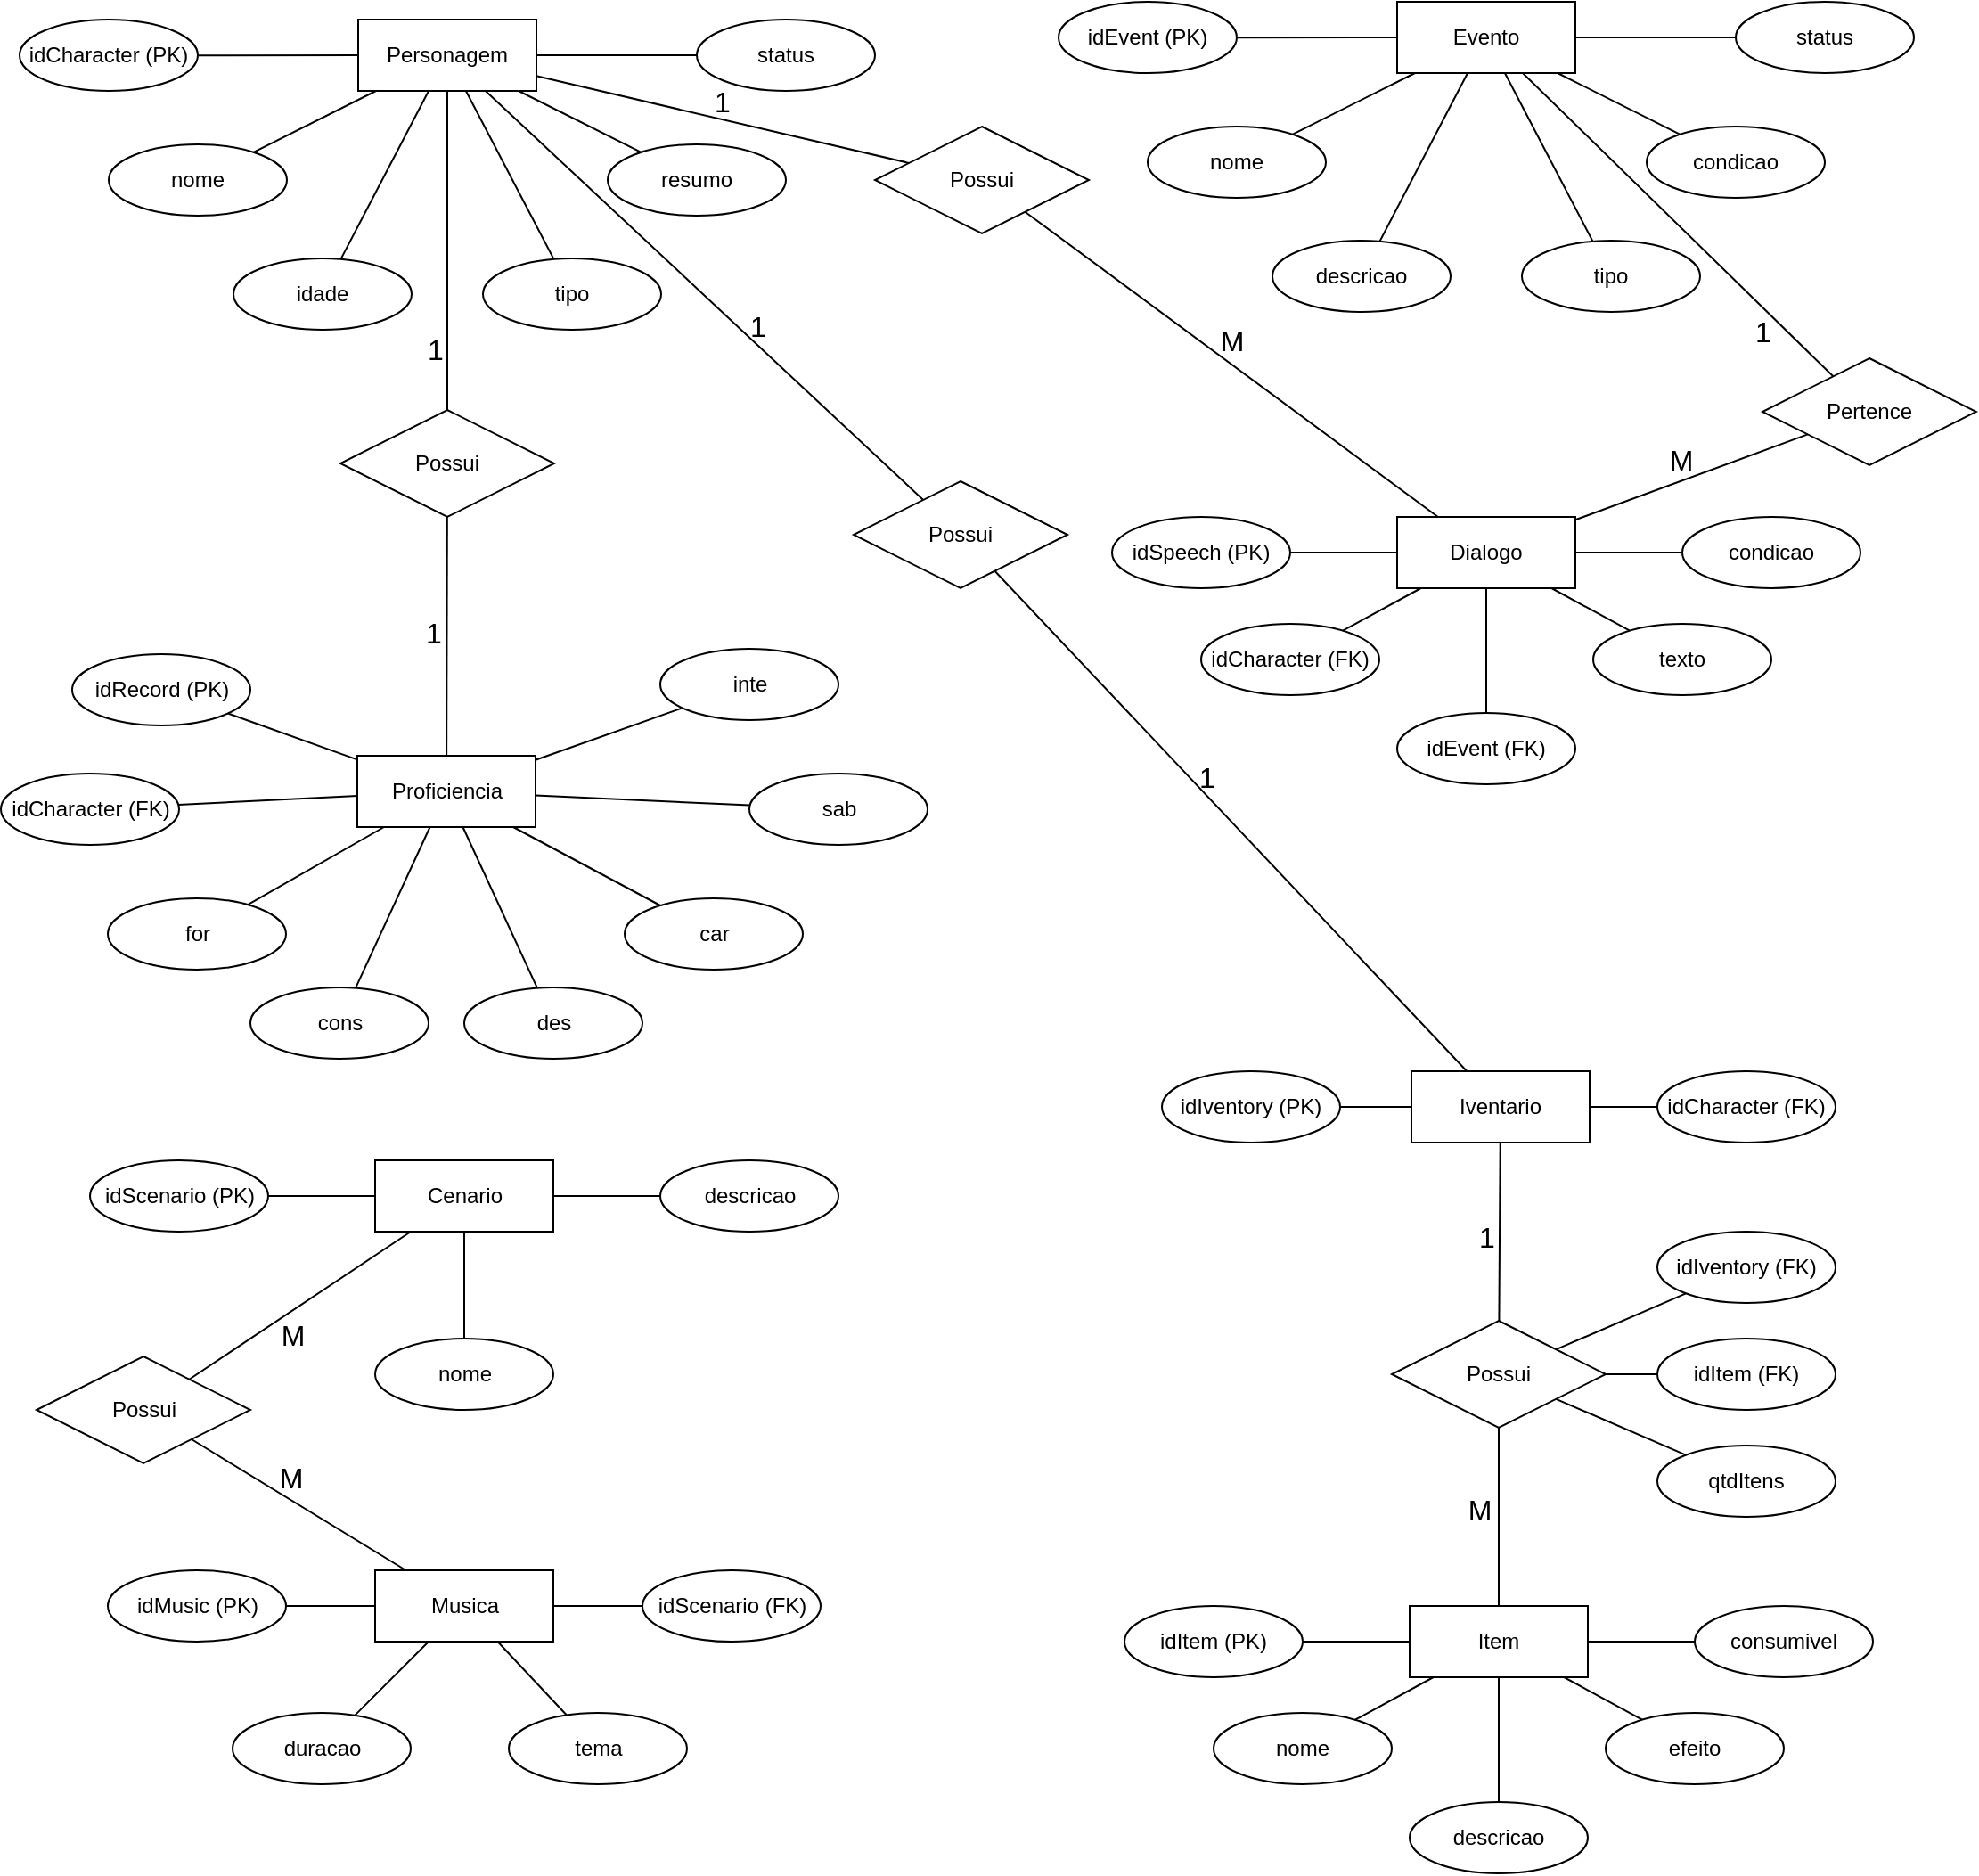 <mxfile version="22.0.3" type="device">
  <diagram name="Página-1" id="5NMcBoD9xluHxUGKGJME">
    <mxGraphModel dx="1415" dy="1404" grid="1" gridSize="10" guides="1" tooltips="1" connect="1" arrows="1" fold="1" page="1" pageScale="1" pageWidth="583" pageHeight="827" math="0" shadow="0">
      <root>
        <mxCell id="0" />
        <mxCell id="1" parent="0" />
        <mxCell id="fhPOaMHas8F5NW810UET-1" value="Personagem" style="whiteSpace=wrap;html=1;align=center;" vertex="1" parent="1">
          <mxGeometry x="242" y="60" width="100" height="40" as="geometry" />
        </mxCell>
        <mxCell id="fhPOaMHas8F5NW810UET-3" value="idCharacter (PK)" style="ellipse;whiteSpace=wrap;html=1;align=center;" vertex="1" parent="1">
          <mxGeometry x="52" y="60" width="100" height="40" as="geometry" />
        </mxCell>
        <mxCell id="fhPOaMHas8F5NW810UET-4" value="tipo" style="ellipse;whiteSpace=wrap;html=1;align=center;" vertex="1" parent="1">
          <mxGeometry x="312" y="194" width="100" height="40" as="geometry" />
        </mxCell>
        <mxCell id="fhPOaMHas8F5NW810UET-5" value="nome" style="ellipse;whiteSpace=wrap;html=1;align=center;" vertex="1" parent="1">
          <mxGeometry x="102" y="130" width="100" height="40" as="geometry" />
        </mxCell>
        <mxCell id="fhPOaMHas8F5NW810UET-6" value="idade" style="ellipse;whiteSpace=wrap;html=1;align=center;" vertex="1" parent="1">
          <mxGeometry x="172" y="194" width="100" height="40" as="geometry" />
        </mxCell>
        <mxCell id="fhPOaMHas8F5NW810UET-7" value="resumo" style="ellipse;whiteSpace=wrap;html=1;align=center;" vertex="1" parent="1">
          <mxGeometry x="382" y="130" width="100" height="40" as="geometry" />
        </mxCell>
        <mxCell id="fhPOaMHas8F5NW810UET-8" value="status" style="ellipse;whiteSpace=wrap;html=1;align=center;" vertex="1" parent="1">
          <mxGeometry x="432" y="60" width="100" height="40" as="geometry" />
        </mxCell>
        <mxCell id="fhPOaMHas8F5NW810UET-11" value="" style="endArrow=none;html=1;rounded=0;" edge="1" parent="1" source="fhPOaMHas8F5NW810UET-3" target="fhPOaMHas8F5NW810UET-1">
          <mxGeometry relative="1" as="geometry">
            <mxPoint x="202" y="200" as="sourcePoint" />
            <mxPoint x="362" y="200" as="targetPoint" />
          </mxGeometry>
        </mxCell>
        <mxCell id="fhPOaMHas8F5NW810UET-13" value="" style="endArrow=none;html=1;rounded=0;" edge="1" parent="1" source="fhPOaMHas8F5NW810UET-5" target="fhPOaMHas8F5NW810UET-1">
          <mxGeometry relative="1" as="geometry">
            <mxPoint x="162" y="90" as="sourcePoint" />
            <mxPoint x="252" y="90" as="targetPoint" />
          </mxGeometry>
        </mxCell>
        <mxCell id="fhPOaMHas8F5NW810UET-14" value="" style="endArrow=none;html=1;rounded=0;" edge="1" parent="1" source="fhPOaMHas8F5NW810UET-7" target="fhPOaMHas8F5NW810UET-1">
          <mxGeometry relative="1" as="geometry">
            <mxPoint x="172" y="100" as="sourcePoint" />
            <mxPoint x="262" y="100" as="targetPoint" />
          </mxGeometry>
        </mxCell>
        <mxCell id="fhPOaMHas8F5NW810UET-15" value="" style="endArrow=none;html=1;rounded=0;" edge="1" parent="1" source="fhPOaMHas8F5NW810UET-6" target="fhPOaMHas8F5NW810UET-1">
          <mxGeometry relative="1" as="geometry">
            <mxPoint x="182" y="110" as="sourcePoint" />
            <mxPoint x="272" y="110" as="targetPoint" />
          </mxGeometry>
        </mxCell>
        <mxCell id="fhPOaMHas8F5NW810UET-16" value="" style="endArrow=none;html=1;rounded=0;" edge="1" parent="1" source="fhPOaMHas8F5NW810UET-4" target="fhPOaMHas8F5NW810UET-1">
          <mxGeometry relative="1" as="geometry">
            <mxPoint x="192" y="120" as="sourcePoint" />
            <mxPoint x="282" y="120" as="targetPoint" />
          </mxGeometry>
        </mxCell>
        <mxCell id="fhPOaMHas8F5NW810UET-17" value="" style="endArrow=none;html=1;rounded=0;" edge="1" parent="1" source="fhPOaMHas8F5NW810UET-8" target="fhPOaMHas8F5NW810UET-1">
          <mxGeometry relative="1" as="geometry">
            <mxPoint x="202" y="130" as="sourcePoint" />
            <mxPoint x="292" y="130" as="targetPoint" />
          </mxGeometry>
        </mxCell>
        <mxCell id="fhPOaMHas8F5NW810UET-18" value="Proficiencia" style="whiteSpace=wrap;html=1;align=center;" vertex="1" parent="1">
          <mxGeometry x="241.5" y="473" width="100" height="40" as="geometry" />
        </mxCell>
        <mxCell id="fhPOaMHas8F5NW810UET-19" value="Cenario" style="whiteSpace=wrap;html=1;align=center;" vertex="1" parent="1">
          <mxGeometry x="251.5" y="700" width="100" height="40" as="geometry" />
        </mxCell>
        <mxCell id="fhPOaMHas8F5NW810UET-20" value="Musica" style="whiteSpace=wrap;html=1;align=center;" vertex="1" parent="1">
          <mxGeometry x="251.5" y="930" width="100" height="40" as="geometry" />
        </mxCell>
        <mxCell id="fhPOaMHas8F5NW810UET-21" value="Evento" style="whiteSpace=wrap;html=1;align=center;" vertex="1" parent="1">
          <mxGeometry x="825" y="50" width="100" height="40" as="geometry" />
        </mxCell>
        <mxCell id="fhPOaMHas8F5NW810UET-22" value="Dialogo" style="whiteSpace=wrap;html=1;align=center;" vertex="1" parent="1">
          <mxGeometry x="825" y="339" width="100" height="40" as="geometry" />
        </mxCell>
        <mxCell id="fhPOaMHas8F5NW810UET-23" value="Iventario" style="whiteSpace=wrap;html=1;align=center;" vertex="1" parent="1">
          <mxGeometry x="833" y="650" width="100" height="40" as="geometry" />
        </mxCell>
        <mxCell id="fhPOaMHas8F5NW810UET-24" value="Item" style="whiteSpace=wrap;html=1;align=center;" vertex="1" parent="1">
          <mxGeometry x="832" y="950" width="100" height="40" as="geometry" />
        </mxCell>
        <mxCell id="fhPOaMHas8F5NW810UET-25" value="idRecord (PK)" style="ellipse;whiteSpace=wrap;html=1;align=center;" vertex="1" parent="1">
          <mxGeometry x="81.5" y="416" width="100" height="40" as="geometry" />
        </mxCell>
        <mxCell id="fhPOaMHas8F5NW810UET-26" value="idCharacter (FK)" style="ellipse;whiteSpace=wrap;html=1;align=center;" vertex="1" parent="1">
          <mxGeometry x="41.5" y="483" width="100" height="40" as="geometry" />
        </mxCell>
        <mxCell id="fhPOaMHas8F5NW810UET-27" value="for" style="ellipse;whiteSpace=wrap;html=1;align=center;" vertex="1" parent="1">
          <mxGeometry x="101.5" y="553" width="100" height="40" as="geometry" />
        </mxCell>
        <mxCell id="fhPOaMHas8F5NW810UET-28" value="cons" style="ellipse;whiteSpace=wrap;html=1;align=center;" vertex="1" parent="1">
          <mxGeometry x="181.5" y="603" width="100" height="40" as="geometry" />
        </mxCell>
        <mxCell id="fhPOaMHas8F5NW810UET-29" value="inte" style="ellipse;whiteSpace=wrap;html=1;align=center;" vertex="1" parent="1">
          <mxGeometry x="411.5" y="413" width="100" height="40" as="geometry" />
        </mxCell>
        <mxCell id="fhPOaMHas8F5NW810UET-30" value="sab" style="ellipse;whiteSpace=wrap;html=1;align=center;" vertex="1" parent="1">
          <mxGeometry x="461.5" y="483" width="100" height="40" as="geometry" />
        </mxCell>
        <mxCell id="fhPOaMHas8F5NW810UET-31" value="car" style="ellipse;whiteSpace=wrap;html=1;align=center;" vertex="1" parent="1">
          <mxGeometry x="391.5" y="553" width="100" height="40" as="geometry" />
        </mxCell>
        <mxCell id="fhPOaMHas8F5NW810UET-32" value="des" style="ellipse;whiteSpace=wrap;html=1;align=center;" vertex="1" parent="1">
          <mxGeometry x="301.5" y="603" width="100" height="40" as="geometry" />
        </mxCell>
        <mxCell id="fhPOaMHas8F5NW810UET-33" value="" style="endArrow=none;html=1;rounded=0;" edge="1" parent="1" source="fhPOaMHas8F5NW810UET-25" target="fhPOaMHas8F5NW810UET-18">
          <mxGeometry relative="1" as="geometry">
            <mxPoint x="241.5" y="297" as="sourcePoint" />
            <mxPoint x="291.5" y="203" as="targetPoint" />
          </mxGeometry>
        </mxCell>
        <mxCell id="fhPOaMHas8F5NW810UET-34" value="" style="endArrow=none;html=1;rounded=0;" edge="1" parent="1" source="fhPOaMHas8F5NW810UET-27" target="fhPOaMHas8F5NW810UET-18">
          <mxGeometry relative="1" as="geometry">
            <mxPoint x="179.5" y="459" as="sourcePoint" />
            <mxPoint x="251.5" y="485" as="targetPoint" />
          </mxGeometry>
        </mxCell>
        <mxCell id="fhPOaMHas8F5NW810UET-35" value="" style="endArrow=none;html=1;rounded=0;" edge="1" parent="1" source="fhPOaMHas8F5NW810UET-28" target="fhPOaMHas8F5NW810UET-18">
          <mxGeometry relative="1" as="geometry">
            <mxPoint x="189.5" y="469" as="sourcePoint" />
            <mxPoint x="261.5" y="495" as="targetPoint" />
          </mxGeometry>
        </mxCell>
        <mxCell id="fhPOaMHas8F5NW810UET-36" value="" style="endArrow=none;html=1;rounded=0;" edge="1" parent="1" source="fhPOaMHas8F5NW810UET-32" target="fhPOaMHas8F5NW810UET-18">
          <mxGeometry relative="1" as="geometry">
            <mxPoint x="199.5" y="479" as="sourcePoint" />
            <mxPoint x="271.5" y="505" as="targetPoint" />
          </mxGeometry>
        </mxCell>
        <mxCell id="fhPOaMHas8F5NW810UET-37" value="" style="endArrow=none;html=1;rounded=0;" edge="1" parent="1" source="fhPOaMHas8F5NW810UET-31" target="fhPOaMHas8F5NW810UET-18">
          <mxGeometry relative="1" as="geometry">
            <mxPoint x="209.5" y="489" as="sourcePoint" />
            <mxPoint x="281.5" y="515" as="targetPoint" />
          </mxGeometry>
        </mxCell>
        <mxCell id="fhPOaMHas8F5NW810UET-38" value="" style="endArrow=none;html=1;rounded=0;" edge="1" parent="1" source="fhPOaMHas8F5NW810UET-30" target="fhPOaMHas8F5NW810UET-18">
          <mxGeometry relative="1" as="geometry">
            <mxPoint x="219.5" y="499" as="sourcePoint" />
            <mxPoint x="291.5" y="525" as="targetPoint" />
          </mxGeometry>
        </mxCell>
        <mxCell id="fhPOaMHas8F5NW810UET-39" value="" style="endArrow=none;html=1;rounded=0;" edge="1" parent="1" source="fhPOaMHas8F5NW810UET-29" target="fhPOaMHas8F5NW810UET-18">
          <mxGeometry relative="1" as="geometry">
            <mxPoint x="229.5" y="509" as="sourcePoint" />
            <mxPoint x="301.5" y="535" as="targetPoint" />
          </mxGeometry>
        </mxCell>
        <mxCell id="fhPOaMHas8F5NW810UET-40" value="" style="endArrow=none;html=1;rounded=0;" edge="1" parent="1" source="fhPOaMHas8F5NW810UET-26" target="fhPOaMHas8F5NW810UET-18">
          <mxGeometry relative="1" as="geometry">
            <mxPoint x="239.5" y="519" as="sourcePoint" />
            <mxPoint x="311.5" y="545" as="targetPoint" />
          </mxGeometry>
        </mxCell>
        <mxCell id="fhPOaMHas8F5NW810UET-41" value="idScenario (PK)" style="ellipse;whiteSpace=wrap;html=1;align=center;" vertex="1" parent="1">
          <mxGeometry x="91.5" y="700" width="100" height="40" as="geometry" />
        </mxCell>
        <mxCell id="fhPOaMHas8F5NW810UET-42" value="descricao" style="ellipse;whiteSpace=wrap;html=1;align=center;" vertex="1" parent="1">
          <mxGeometry x="411.5" y="700" width="100" height="40" as="geometry" />
        </mxCell>
        <mxCell id="fhPOaMHas8F5NW810UET-43" value="nome" style="ellipse;whiteSpace=wrap;html=1;align=center;" vertex="1" parent="1">
          <mxGeometry x="251.5" y="800" width="100" height="40" as="geometry" />
        </mxCell>
        <mxCell id="fhPOaMHas8F5NW810UET-44" value="" style="endArrow=none;html=1;rounded=0;" edge="1" parent="1" source="fhPOaMHas8F5NW810UET-41" target="fhPOaMHas8F5NW810UET-19">
          <mxGeometry relative="1" as="geometry">
            <mxPoint x="260.5" y="560" as="sourcePoint" />
            <mxPoint x="302.5" y="470" as="targetPoint" />
          </mxGeometry>
        </mxCell>
        <mxCell id="fhPOaMHas8F5NW810UET-45" value="" style="endArrow=none;html=1;rounded=0;" edge="1" parent="1" source="fhPOaMHas8F5NW810UET-43" target="fhPOaMHas8F5NW810UET-19">
          <mxGeometry relative="1" as="geometry">
            <mxPoint x="270.5" y="570" as="sourcePoint" />
            <mxPoint x="312.5" y="480" as="targetPoint" />
          </mxGeometry>
        </mxCell>
        <mxCell id="fhPOaMHas8F5NW810UET-46" value="" style="endArrow=none;html=1;rounded=0;" edge="1" parent="1" source="fhPOaMHas8F5NW810UET-42" target="fhPOaMHas8F5NW810UET-19">
          <mxGeometry relative="1" as="geometry">
            <mxPoint x="280.5" y="580" as="sourcePoint" />
            <mxPoint x="322.5" y="490" as="targetPoint" />
          </mxGeometry>
        </mxCell>
        <mxCell id="fhPOaMHas8F5NW810UET-47" value="duracao" style="ellipse;whiteSpace=wrap;html=1;align=center;" vertex="1" parent="1">
          <mxGeometry x="171.5" y="1010" width="100" height="40" as="geometry" />
        </mxCell>
        <mxCell id="fhPOaMHas8F5NW810UET-48" value="tema" style="ellipse;whiteSpace=wrap;html=1;align=center;" vertex="1" parent="1">
          <mxGeometry x="326.5" y="1010" width="100" height="40" as="geometry" />
        </mxCell>
        <mxCell id="fhPOaMHas8F5NW810UET-49" value="idScenario (FK)" style="ellipse;whiteSpace=wrap;html=1;align=center;" vertex="1" parent="1">
          <mxGeometry x="401.5" y="930" width="100" height="40" as="geometry" />
        </mxCell>
        <mxCell id="fhPOaMHas8F5NW810UET-50" value="idMusic (PK)" style="ellipse;whiteSpace=wrap;html=1;align=center;" vertex="1" parent="1">
          <mxGeometry x="101.5" y="930" width="100" height="40" as="geometry" />
        </mxCell>
        <mxCell id="fhPOaMHas8F5NW810UET-51" value="" style="endArrow=none;html=1;rounded=0;" edge="1" parent="1" source="fhPOaMHas8F5NW810UET-20" target="fhPOaMHas8F5NW810UET-50">
          <mxGeometry relative="1" as="geometry">
            <mxPoint x="291.5" y="1100" as="sourcePoint" />
            <mxPoint x="201.5" y="1100" as="targetPoint" />
          </mxGeometry>
        </mxCell>
        <mxCell id="fhPOaMHas8F5NW810UET-52" value="" style="endArrow=none;html=1;rounded=0;" edge="1" parent="1" source="fhPOaMHas8F5NW810UET-20" target="fhPOaMHas8F5NW810UET-47">
          <mxGeometry relative="1" as="geometry">
            <mxPoint x="301.5" y="1110" as="sourcePoint" />
            <mxPoint x="211.5" y="1110" as="targetPoint" />
          </mxGeometry>
        </mxCell>
        <mxCell id="fhPOaMHas8F5NW810UET-53" value="" style="endArrow=none;html=1;rounded=0;" edge="1" parent="1" source="fhPOaMHas8F5NW810UET-20" target="fhPOaMHas8F5NW810UET-48">
          <mxGeometry relative="1" as="geometry">
            <mxPoint x="311.5" y="1120" as="sourcePoint" />
            <mxPoint x="221.5" y="1120" as="targetPoint" />
          </mxGeometry>
        </mxCell>
        <mxCell id="fhPOaMHas8F5NW810UET-54" value="" style="endArrow=none;html=1;rounded=0;" edge="1" parent="1" source="fhPOaMHas8F5NW810UET-20" target="fhPOaMHas8F5NW810UET-49">
          <mxGeometry relative="1" as="geometry">
            <mxPoint x="321.5" y="1130" as="sourcePoint" />
            <mxPoint x="231.5" y="1130" as="targetPoint" />
          </mxGeometry>
        </mxCell>
        <mxCell id="fhPOaMHas8F5NW810UET-55" value="idEvent (PK)" style="ellipse;whiteSpace=wrap;html=1;align=center;" vertex="1" parent="1">
          <mxGeometry x="635" y="50" width="100" height="40" as="geometry" />
        </mxCell>
        <mxCell id="fhPOaMHas8F5NW810UET-56" value="tipo" style="ellipse;whiteSpace=wrap;html=1;align=center;" vertex="1" parent="1">
          <mxGeometry x="895" y="184" width="100" height="40" as="geometry" />
        </mxCell>
        <mxCell id="fhPOaMHas8F5NW810UET-57" value="nome" style="ellipse;whiteSpace=wrap;html=1;align=center;" vertex="1" parent="1">
          <mxGeometry x="685" y="120" width="100" height="40" as="geometry" />
        </mxCell>
        <mxCell id="fhPOaMHas8F5NW810UET-58" value="descricao" style="ellipse;whiteSpace=wrap;html=1;align=center;" vertex="1" parent="1">
          <mxGeometry x="755" y="184" width="100" height="40" as="geometry" />
        </mxCell>
        <mxCell id="fhPOaMHas8F5NW810UET-59" value="condicao" style="ellipse;whiteSpace=wrap;html=1;align=center;" vertex="1" parent="1">
          <mxGeometry x="965" y="120" width="100" height="40" as="geometry" />
        </mxCell>
        <mxCell id="fhPOaMHas8F5NW810UET-60" value="status" style="ellipse;whiteSpace=wrap;html=1;align=center;" vertex="1" parent="1">
          <mxGeometry x="1015" y="50" width="100" height="40" as="geometry" />
        </mxCell>
        <mxCell id="fhPOaMHas8F5NW810UET-61" value="" style="endArrow=none;html=1;rounded=0;" edge="1" parent="1" source="fhPOaMHas8F5NW810UET-55" target="fhPOaMHas8F5NW810UET-21">
          <mxGeometry relative="1" as="geometry">
            <mxPoint x="785" y="190" as="sourcePoint" />
            <mxPoint x="825" y="70" as="targetPoint" />
          </mxGeometry>
        </mxCell>
        <mxCell id="fhPOaMHas8F5NW810UET-62" value="" style="endArrow=none;html=1;rounded=0;" edge="1" parent="1" source="fhPOaMHas8F5NW810UET-57" target="fhPOaMHas8F5NW810UET-21">
          <mxGeometry relative="1" as="geometry">
            <mxPoint x="745" y="80" as="sourcePoint" />
            <mxPoint x="835" y="90" as="targetPoint" />
          </mxGeometry>
        </mxCell>
        <mxCell id="fhPOaMHas8F5NW810UET-63" value="" style="endArrow=none;html=1;rounded=0;" edge="1" parent="1" source="fhPOaMHas8F5NW810UET-59" target="fhPOaMHas8F5NW810UET-21">
          <mxGeometry relative="1" as="geometry">
            <mxPoint x="755" y="90" as="sourcePoint" />
            <mxPoint x="915" y="90" as="targetPoint" />
          </mxGeometry>
        </mxCell>
        <mxCell id="fhPOaMHas8F5NW810UET-64" value="" style="endArrow=none;html=1;rounded=0;" edge="1" parent="1" source="fhPOaMHas8F5NW810UET-58" target="fhPOaMHas8F5NW810UET-21">
          <mxGeometry relative="1" as="geometry">
            <mxPoint x="765" y="100" as="sourcePoint" />
            <mxPoint x="865" y="90" as="targetPoint" />
          </mxGeometry>
        </mxCell>
        <mxCell id="fhPOaMHas8F5NW810UET-65" value="" style="endArrow=none;html=1;rounded=0;" edge="1" parent="1" source="fhPOaMHas8F5NW810UET-56" target="fhPOaMHas8F5NW810UET-21">
          <mxGeometry relative="1" as="geometry">
            <mxPoint x="775" y="110" as="sourcePoint" />
            <mxPoint x="885" y="90" as="targetPoint" />
          </mxGeometry>
        </mxCell>
        <mxCell id="fhPOaMHas8F5NW810UET-66" value="" style="endArrow=none;html=1;rounded=0;" edge="1" parent="1" source="fhPOaMHas8F5NW810UET-60" target="fhPOaMHas8F5NW810UET-21">
          <mxGeometry relative="1" as="geometry">
            <mxPoint x="785" y="120" as="sourcePoint" />
            <mxPoint x="925" y="70" as="targetPoint" />
          </mxGeometry>
        </mxCell>
        <mxCell id="fhPOaMHas8F5NW810UET-67" value="idEvent (FK)" style="ellipse;whiteSpace=wrap;html=1;align=center;" vertex="1" parent="1">
          <mxGeometry x="825" y="449" width="100" height="40" as="geometry" />
        </mxCell>
        <mxCell id="fhPOaMHas8F5NW810UET-68" value="idSpeech (PK)" style="ellipse;whiteSpace=wrap;html=1;align=center;" vertex="1" parent="1">
          <mxGeometry x="665" y="339" width="100" height="40" as="geometry" />
        </mxCell>
        <mxCell id="fhPOaMHas8F5NW810UET-69" value="condicao" style="ellipse;whiteSpace=wrap;html=1;align=center;" vertex="1" parent="1">
          <mxGeometry x="985" y="339" width="100" height="40" as="geometry" />
        </mxCell>
        <mxCell id="fhPOaMHas8F5NW810UET-70" value="texto" style="ellipse;whiteSpace=wrap;html=1;align=center;" vertex="1" parent="1">
          <mxGeometry x="935" y="399" width="100" height="40" as="geometry" />
        </mxCell>
        <mxCell id="fhPOaMHas8F5NW810UET-71" value="idCharacter (FK)" style="ellipse;whiteSpace=wrap;html=1;align=center;" vertex="1" parent="1">
          <mxGeometry x="715" y="399" width="100" height="40" as="geometry" />
        </mxCell>
        <mxCell id="fhPOaMHas8F5NW810UET-72" value="" style="endArrow=none;html=1;rounded=0;" edge="1" parent="1" source="fhPOaMHas8F5NW810UET-68" target="fhPOaMHas8F5NW810UET-22">
          <mxGeometry relative="1" as="geometry">
            <mxPoint x="855" y="153" as="sourcePoint" />
            <mxPoint x="905" y="59" as="targetPoint" />
          </mxGeometry>
        </mxCell>
        <mxCell id="fhPOaMHas8F5NW810UET-73" value="" style="endArrow=none;html=1;rounded=0;" edge="1" parent="1" source="fhPOaMHas8F5NW810UET-71" target="fhPOaMHas8F5NW810UET-22">
          <mxGeometry relative="1" as="geometry">
            <mxPoint x="775" y="369" as="sourcePoint" />
            <mxPoint x="835" y="369" as="targetPoint" />
          </mxGeometry>
        </mxCell>
        <mxCell id="fhPOaMHas8F5NW810UET-74" value="" style="endArrow=none;html=1;rounded=0;" edge="1" parent="1" source="fhPOaMHas8F5NW810UET-67" target="fhPOaMHas8F5NW810UET-22">
          <mxGeometry relative="1" as="geometry">
            <mxPoint x="785" y="379" as="sourcePoint" />
            <mxPoint x="845" y="379" as="targetPoint" />
          </mxGeometry>
        </mxCell>
        <mxCell id="fhPOaMHas8F5NW810UET-75" value="" style="endArrow=none;html=1;rounded=0;" edge="1" parent="1" source="fhPOaMHas8F5NW810UET-70" target="fhPOaMHas8F5NW810UET-22">
          <mxGeometry relative="1" as="geometry">
            <mxPoint x="795" y="389" as="sourcePoint" />
            <mxPoint x="855" y="389" as="targetPoint" />
          </mxGeometry>
        </mxCell>
        <mxCell id="fhPOaMHas8F5NW810UET-76" value="" style="endArrow=none;html=1;rounded=0;" edge="1" parent="1" source="fhPOaMHas8F5NW810UET-69" target="fhPOaMHas8F5NW810UET-22">
          <mxGeometry relative="1" as="geometry">
            <mxPoint x="805" y="399" as="sourcePoint" />
            <mxPoint x="865" y="399" as="targetPoint" />
          </mxGeometry>
        </mxCell>
        <mxCell id="fhPOaMHas8F5NW810UET-78" value="descricao" style="ellipse;whiteSpace=wrap;html=1;align=center;" vertex="1" parent="1">
          <mxGeometry x="832" y="1060" width="100" height="40" as="geometry" />
        </mxCell>
        <mxCell id="fhPOaMHas8F5NW810UET-79" value="idItem (PK)" style="ellipse;whiteSpace=wrap;html=1;align=center;" vertex="1" parent="1">
          <mxGeometry x="672" y="950" width="100" height="40" as="geometry" />
        </mxCell>
        <mxCell id="fhPOaMHas8F5NW810UET-80" value="consumivel" style="ellipse;whiteSpace=wrap;html=1;align=center;" vertex="1" parent="1">
          <mxGeometry x="992" y="950" width="100" height="40" as="geometry" />
        </mxCell>
        <mxCell id="fhPOaMHas8F5NW810UET-81" value="efeito" style="ellipse;whiteSpace=wrap;html=1;align=center;" vertex="1" parent="1">
          <mxGeometry x="942" y="1010" width="100" height="40" as="geometry" />
        </mxCell>
        <mxCell id="fhPOaMHas8F5NW810UET-82" value="nome" style="ellipse;whiteSpace=wrap;html=1;align=center;" vertex="1" parent="1">
          <mxGeometry x="722" y="1010" width="100" height="40" as="geometry" />
        </mxCell>
        <mxCell id="fhPOaMHas8F5NW810UET-83" value="" style="endArrow=none;html=1;rounded=0;" edge="1" parent="1" source="fhPOaMHas8F5NW810UET-79" target="fhPOaMHas8F5NW810UET-24">
          <mxGeometry relative="1" as="geometry">
            <mxPoint x="862" y="764" as="sourcePoint" />
            <mxPoint x="832" y="970" as="targetPoint" />
          </mxGeometry>
        </mxCell>
        <mxCell id="fhPOaMHas8F5NW810UET-84" value="" style="endArrow=none;html=1;rounded=0;" edge="1" parent="1" source="fhPOaMHas8F5NW810UET-82" target="fhPOaMHas8F5NW810UET-24">
          <mxGeometry relative="1" as="geometry">
            <mxPoint x="782" y="980" as="sourcePoint" />
            <mxPoint x="845" y="990" as="targetPoint" />
          </mxGeometry>
        </mxCell>
        <mxCell id="fhPOaMHas8F5NW810UET-85" value="" style="endArrow=none;html=1;rounded=0;" edge="1" parent="1" source="fhPOaMHas8F5NW810UET-78" target="fhPOaMHas8F5NW810UET-24">
          <mxGeometry relative="1" as="geometry">
            <mxPoint x="792" y="990" as="sourcePoint" />
            <mxPoint x="882" y="990" as="targetPoint" />
          </mxGeometry>
        </mxCell>
        <mxCell id="fhPOaMHas8F5NW810UET-86" value="" style="endArrow=none;html=1;rounded=0;" edge="1" parent="1" source="fhPOaMHas8F5NW810UET-81" target="fhPOaMHas8F5NW810UET-24">
          <mxGeometry relative="1" as="geometry">
            <mxPoint x="802" y="1000" as="sourcePoint" />
            <mxPoint x="919" y="990" as="targetPoint" />
          </mxGeometry>
        </mxCell>
        <mxCell id="fhPOaMHas8F5NW810UET-87" value="" style="endArrow=none;html=1;rounded=0;" edge="1" parent="1" source="fhPOaMHas8F5NW810UET-80" target="fhPOaMHas8F5NW810UET-24">
          <mxGeometry relative="1" as="geometry">
            <mxPoint x="812" y="1010" as="sourcePoint" />
            <mxPoint x="932" y="970" as="targetPoint" />
          </mxGeometry>
        </mxCell>
        <mxCell id="fhPOaMHas8F5NW810UET-88" value="idIventory (PK)" style="ellipse;whiteSpace=wrap;html=1;align=center;" vertex="1" parent="1">
          <mxGeometry x="693" y="650" width="100" height="40" as="geometry" />
        </mxCell>
        <mxCell id="fhPOaMHas8F5NW810UET-89" value="idCharacter (FK)" style="ellipse;whiteSpace=wrap;html=1;align=center;" vertex="1" parent="1">
          <mxGeometry x="971" y="650" width="100" height="40" as="geometry" />
        </mxCell>
        <mxCell id="fhPOaMHas8F5NW810UET-90" value="idIventory (FK)" style="ellipse;whiteSpace=wrap;html=1;align=center;" vertex="1" parent="1">
          <mxGeometry x="971" y="740" width="100" height="40" as="geometry" />
        </mxCell>
        <mxCell id="fhPOaMHas8F5NW810UET-91" value="" style="endArrow=none;html=1;rounded=0;" edge="1" parent="1" source="fhPOaMHas8F5NW810UET-90" target="fhPOaMHas8F5NW810UET-94">
          <mxGeometry relative="1" as="geometry">
            <mxPoint x="1002" y="980" as="sourcePoint" />
            <mxPoint x="942" y="980" as="targetPoint" />
          </mxGeometry>
        </mxCell>
        <mxCell id="fhPOaMHas8F5NW810UET-92" value="" style="endArrow=none;html=1;rounded=0;" edge="1" parent="1" source="fhPOaMHas8F5NW810UET-23" target="fhPOaMHas8F5NW810UET-88">
          <mxGeometry relative="1" as="geometry">
            <mxPoint x="1013" y="180" as="sourcePoint" />
            <mxPoint x="953" y="180" as="targetPoint" />
          </mxGeometry>
        </mxCell>
        <mxCell id="fhPOaMHas8F5NW810UET-93" value="" style="endArrow=none;html=1;rounded=0;" edge="1" parent="1" source="fhPOaMHas8F5NW810UET-23" target="fhPOaMHas8F5NW810UET-89">
          <mxGeometry relative="1" as="geometry">
            <mxPoint x="1023" y="190" as="sourcePoint" />
            <mxPoint x="963" y="190" as="targetPoint" />
          </mxGeometry>
        </mxCell>
        <mxCell id="fhPOaMHas8F5NW810UET-94" value="Possui" style="shape=rhombus;perimeter=rhombusPerimeter;whiteSpace=wrap;html=1;align=center;" vertex="1" parent="1">
          <mxGeometry x="822" y="790" width="120" height="60" as="geometry" />
        </mxCell>
        <mxCell id="fhPOaMHas8F5NW810UET-95" value="Pertence" style="shape=rhombus;perimeter=rhombusPerimeter;whiteSpace=wrap;html=1;align=center;" vertex="1" parent="1">
          <mxGeometry x="1030" y="250" width="120" height="60" as="geometry" />
        </mxCell>
        <mxCell id="fhPOaMHas8F5NW810UET-96" value="Possui" style="shape=rhombus;perimeter=rhombusPerimeter;whiteSpace=wrap;html=1;align=center;" vertex="1" parent="1">
          <mxGeometry x="532" y="120" width="120" height="60" as="geometry" />
        </mxCell>
        <mxCell id="fhPOaMHas8F5NW810UET-97" value="Possui" style="shape=rhombus;perimeter=rhombusPerimeter;whiteSpace=wrap;html=1;align=center;" vertex="1" parent="1">
          <mxGeometry x="232" y="279" width="120" height="60" as="geometry" />
        </mxCell>
        <mxCell id="fhPOaMHas8F5NW810UET-98" value="Possui" style="shape=rhombus;perimeter=rhombusPerimeter;whiteSpace=wrap;html=1;align=center;" vertex="1" parent="1">
          <mxGeometry x="61.5" y="810" width="120" height="60" as="geometry" />
        </mxCell>
        <mxCell id="fhPOaMHas8F5NW810UET-99" value="" style="endArrow=none;html=1;rounded=0;" edge="1" parent="1" source="fhPOaMHas8F5NW810UET-95" target="fhPOaMHas8F5NW810UET-21">
          <mxGeometry relative="1" as="geometry">
            <mxPoint x="776" y="134" as="sourcePoint" />
            <mxPoint x="845" y="100" as="targetPoint" />
          </mxGeometry>
        </mxCell>
        <mxCell id="fhPOaMHas8F5NW810UET-101" value="&lt;font style=&quot;font-size: 16px;&quot;&gt;1&lt;/font&gt;" style="edgeLabel;html=1;align=center;verticalAlign=middle;resizable=0;points=[];labelBackgroundColor=none;spacingTop=15;" vertex="1" connectable="0" parent="fhPOaMHas8F5NW810UET-99">
          <mxGeometry x="-0.579" y="4" relative="1" as="geometry">
            <mxPoint as="offset" />
          </mxGeometry>
        </mxCell>
        <mxCell id="fhPOaMHas8F5NW810UET-100" value="" style="endArrow=none;html=1;rounded=0;" edge="1" parent="1" source="fhPOaMHas8F5NW810UET-22" target="fhPOaMHas8F5NW810UET-95">
          <mxGeometry relative="1" as="geometry">
            <mxPoint x="786" y="144" as="sourcePoint" />
            <mxPoint x="855" y="110" as="targetPoint" />
          </mxGeometry>
        </mxCell>
        <mxCell id="fhPOaMHas8F5NW810UET-102" value="&lt;font style=&quot;font-size: 16px;&quot;&gt;M&lt;/font&gt;" style="edgeLabel;html=1;align=center;verticalAlign=middle;resizable=0;points=[];labelBackgroundColor=none;spacingTop=-21;" vertex="1" connectable="0" parent="fhPOaMHas8F5NW810UET-100">
          <mxGeometry x="-0.095" y="2" relative="1" as="geometry">
            <mxPoint as="offset" />
          </mxGeometry>
        </mxCell>
        <mxCell id="fhPOaMHas8F5NW810UET-103" value="1" style="endArrow=none;html=1;rounded=0;labelBackgroundColor=none;fontSize=16;spacingTop=-20;" edge="1" parent="1" source="fhPOaMHas8F5NW810UET-96" target="fhPOaMHas8F5NW810UET-1">
          <mxGeometry x="0.005" relative="1" as="geometry">
            <mxPoint x="411" y="144" as="sourcePoint" />
            <mxPoint x="342" y="110" as="targetPoint" />
            <mxPoint as="offset" />
          </mxGeometry>
        </mxCell>
        <mxCell id="fhPOaMHas8F5NW810UET-104" value="" style="endArrow=none;html=1;rounded=0;" edge="1" parent="1" source="fhPOaMHas8F5NW810UET-22" target="fhPOaMHas8F5NW810UET-96">
          <mxGeometry relative="1" as="geometry">
            <mxPoint x="421" y="154" as="sourcePoint" />
            <mxPoint x="352" y="120" as="targetPoint" />
          </mxGeometry>
        </mxCell>
        <mxCell id="fhPOaMHas8F5NW810UET-105" value="M" style="edgeLabel;html=1;align=center;verticalAlign=middle;resizable=0;points=[];fontSize=16;labelBackgroundColor=none;spacingTop=-27;" vertex="1" connectable="0" parent="fhPOaMHas8F5NW810UET-104">
          <mxGeometry x="-0.0" relative="1" as="geometry">
            <mxPoint as="offset" />
          </mxGeometry>
        </mxCell>
        <mxCell id="fhPOaMHas8F5NW810UET-106" value="" style="endArrow=none;html=1;rounded=0;" edge="1" parent="1" source="fhPOaMHas8F5NW810UET-97" target="fhPOaMHas8F5NW810UET-1">
          <mxGeometry relative="1" as="geometry">
            <mxPoint x="242" y="204" as="sourcePoint" />
            <mxPoint x="292" y="110" as="targetPoint" />
          </mxGeometry>
        </mxCell>
        <mxCell id="fhPOaMHas8F5NW810UET-108" value="1" style="edgeLabel;html=1;align=center;verticalAlign=middle;resizable=0;points=[];fontSize=16;labelBackgroundColor=none;spacingRight=14;" vertex="1" connectable="0" parent="fhPOaMHas8F5NW810UET-106">
          <mxGeometry x="-0.601" relative="1" as="geometry">
            <mxPoint y="1" as="offset" />
          </mxGeometry>
        </mxCell>
        <mxCell id="fhPOaMHas8F5NW810UET-107" value="" style="endArrow=none;html=1;rounded=0;" edge="1" parent="1" source="fhPOaMHas8F5NW810UET-18" target="fhPOaMHas8F5NW810UET-97">
          <mxGeometry relative="1" as="geometry">
            <mxPoint x="252" y="214" as="sourcePoint" />
            <mxPoint x="302" y="120" as="targetPoint" />
          </mxGeometry>
        </mxCell>
        <mxCell id="fhPOaMHas8F5NW810UET-109" value="1" style="edgeLabel;html=1;align=center;verticalAlign=middle;resizable=0;points=[];fontSize=16;labelBackgroundColor=none;spacingRight=14;" vertex="1" connectable="0" parent="fhPOaMHas8F5NW810UET-107">
          <mxGeometry x="0.013" y="1" relative="1" as="geometry">
            <mxPoint y="-1" as="offset" />
          </mxGeometry>
        </mxCell>
        <mxCell id="fhPOaMHas8F5NW810UET-110" value="" style="endArrow=none;html=1;rounded=0;" edge="1" parent="1" source="fhPOaMHas8F5NW810UET-98" target="fhPOaMHas8F5NW810UET-19">
          <mxGeometry relative="1" as="geometry">
            <mxPoint x="250" y="613" as="sourcePoint" />
            <mxPoint x="292" y="523" as="targetPoint" />
          </mxGeometry>
        </mxCell>
        <mxCell id="fhPOaMHas8F5NW810UET-112" value="M" style="edgeLabel;html=1;align=center;verticalAlign=middle;resizable=0;points=[];fontSize=16;labelBackgroundColor=none;spacingBottom=-25;" vertex="1" connectable="0" parent="fhPOaMHas8F5NW810UET-110">
          <mxGeometry x="-0.076" y="-1" relative="1" as="geometry">
            <mxPoint as="offset" />
          </mxGeometry>
        </mxCell>
        <mxCell id="fhPOaMHas8F5NW810UET-111" value="" style="endArrow=none;html=1;rounded=0;" edge="1" parent="1" source="fhPOaMHas8F5NW810UET-98" target="fhPOaMHas8F5NW810UET-20">
          <mxGeometry relative="1" as="geometry">
            <mxPoint x="260" y="623" as="sourcePoint" />
            <mxPoint x="302" y="533" as="targetPoint" />
          </mxGeometry>
        </mxCell>
        <mxCell id="fhPOaMHas8F5NW810UET-113" value="M" style="edgeLabel;html=1;align=center;verticalAlign=middle;resizable=0;points=[];fontSize=16;labelBackgroundColor=none;spacingBottom=34;" vertex="1" connectable="0" parent="fhPOaMHas8F5NW810UET-111">
          <mxGeometry x="-0.059" y="-4" relative="1" as="geometry">
            <mxPoint x="1" as="offset" />
          </mxGeometry>
        </mxCell>
        <mxCell id="fhPOaMHas8F5NW810UET-114" value="" style="endArrow=none;html=1;rounded=0;" edge="1" parent="1" source="fhPOaMHas8F5NW810UET-24" target="fhPOaMHas8F5NW810UET-94">
          <mxGeometry relative="1" as="geometry">
            <mxPoint x="411" y="720" as="sourcePoint" />
            <mxPoint x="352" y="720" as="targetPoint" />
          </mxGeometry>
        </mxCell>
        <mxCell id="fhPOaMHas8F5NW810UET-122" value="M" style="edgeLabel;html=1;align=center;verticalAlign=middle;resizable=0;points=[];fontSize=16;labelBackgroundColor=none;spacingTop=1;spacingRight=19;" vertex="1" connectable="0" parent="fhPOaMHas8F5NW810UET-114">
          <mxGeometry x="0.116" y="2" relative="1" as="geometry">
            <mxPoint y="1" as="offset" />
          </mxGeometry>
        </mxCell>
        <mxCell id="fhPOaMHas8F5NW810UET-115" value="" style="endArrow=none;html=1;rounded=0;" edge="1" parent="1" source="fhPOaMHas8F5NW810UET-94" target="fhPOaMHas8F5NW810UET-23">
          <mxGeometry relative="1" as="geometry">
            <mxPoint x="421" y="730" as="sourcePoint" />
            <mxPoint x="362" y="730" as="targetPoint" />
          </mxGeometry>
        </mxCell>
        <mxCell id="fhPOaMHas8F5NW810UET-121" value="1" style="edgeLabel;html=1;align=center;verticalAlign=middle;resizable=0;points=[];fontSize=16;spacingRight=10;labelBackgroundColor=none;" vertex="1" connectable="0" parent="fhPOaMHas8F5NW810UET-115">
          <mxGeometry x="-0.065" y="3" relative="1" as="geometry">
            <mxPoint as="offset" />
          </mxGeometry>
        </mxCell>
        <mxCell id="fhPOaMHas8F5NW810UET-116" value="Possui" style="shape=rhombus;perimeter=rhombusPerimeter;whiteSpace=wrap;html=1;align=center;" vertex="1" parent="1">
          <mxGeometry x="520" y="319" width="120" height="60" as="geometry" />
        </mxCell>
        <mxCell id="fhPOaMHas8F5NW810UET-117" value="" style="endArrow=none;html=1;rounded=0;" edge="1" parent="1" source="fhPOaMHas8F5NW810UET-116" target="fhPOaMHas8F5NW810UET-1">
          <mxGeometry relative="1" as="geometry">
            <mxPoint x="892" y="800" as="sourcePoint" />
            <mxPoint x="893" y="700" as="targetPoint" />
          </mxGeometry>
        </mxCell>
        <mxCell id="fhPOaMHas8F5NW810UET-119" value="1" style="edgeLabel;html=1;align=center;verticalAlign=middle;resizable=0;points=[];fontSize=16;labelBackgroundColor=none;spacingTop=-33;" vertex="1" connectable="0" parent="fhPOaMHas8F5NW810UET-117">
          <mxGeometry x="-0.271" y="4" relative="1" as="geometry">
            <mxPoint x="-1" y="-1" as="offset" />
          </mxGeometry>
        </mxCell>
        <mxCell id="fhPOaMHas8F5NW810UET-118" value="" style="endArrow=none;html=1;rounded=0;" edge="1" parent="1" source="fhPOaMHas8F5NW810UET-23" target="fhPOaMHas8F5NW810UET-116">
          <mxGeometry relative="1" as="geometry">
            <mxPoint x="902" y="810" as="sourcePoint" />
            <mxPoint x="903" y="710" as="targetPoint" />
          </mxGeometry>
        </mxCell>
        <mxCell id="fhPOaMHas8F5NW810UET-120" value="1" style="edgeLabel;html=1;align=center;verticalAlign=middle;resizable=0;points=[];fontSize=16;labelBackgroundColor=none;spacingTop=-26;" vertex="1" connectable="0" parent="fhPOaMHas8F5NW810UET-118">
          <mxGeometry x="0.094" y="2" relative="1" as="geometry">
            <mxPoint as="offset" />
          </mxGeometry>
        </mxCell>
        <mxCell id="fhPOaMHas8F5NW810UET-123" value="idItem (FK)" style="ellipse;whiteSpace=wrap;html=1;align=center;" vertex="1" parent="1">
          <mxGeometry x="971" y="800" width="100" height="40" as="geometry" />
        </mxCell>
        <mxCell id="fhPOaMHas8F5NW810UET-124" value="qtdItens" style="ellipse;whiteSpace=wrap;html=1;align=center;" vertex="1" parent="1">
          <mxGeometry x="971" y="860" width="100" height="40" as="geometry" />
        </mxCell>
        <mxCell id="fhPOaMHas8F5NW810UET-125" value="" style="endArrow=none;html=1;rounded=0;" edge="1" parent="1" source="fhPOaMHas8F5NW810UET-123" target="fhPOaMHas8F5NW810UET-94">
          <mxGeometry relative="1" as="geometry">
            <mxPoint x="997" y="785" as="sourcePoint" />
            <mxPoint x="924" y="816" as="targetPoint" />
          </mxGeometry>
        </mxCell>
        <mxCell id="fhPOaMHas8F5NW810UET-126" value="" style="endArrow=none;html=1;rounded=0;" edge="1" parent="1" source="fhPOaMHas8F5NW810UET-124" target="fhPOaMHas8F5NW810UET-94">
          <mxGeometry relative="1" as="geometry">
            <mxPoint x="1007" y="795" as="sourcePoint" />
            <mxPoint x="934" y="826" as="targetPoint" />
          </mxGeometry>
        </mxCell>
      </root>
    </mxGraphModel>
  </diagram>
</mxfile>
